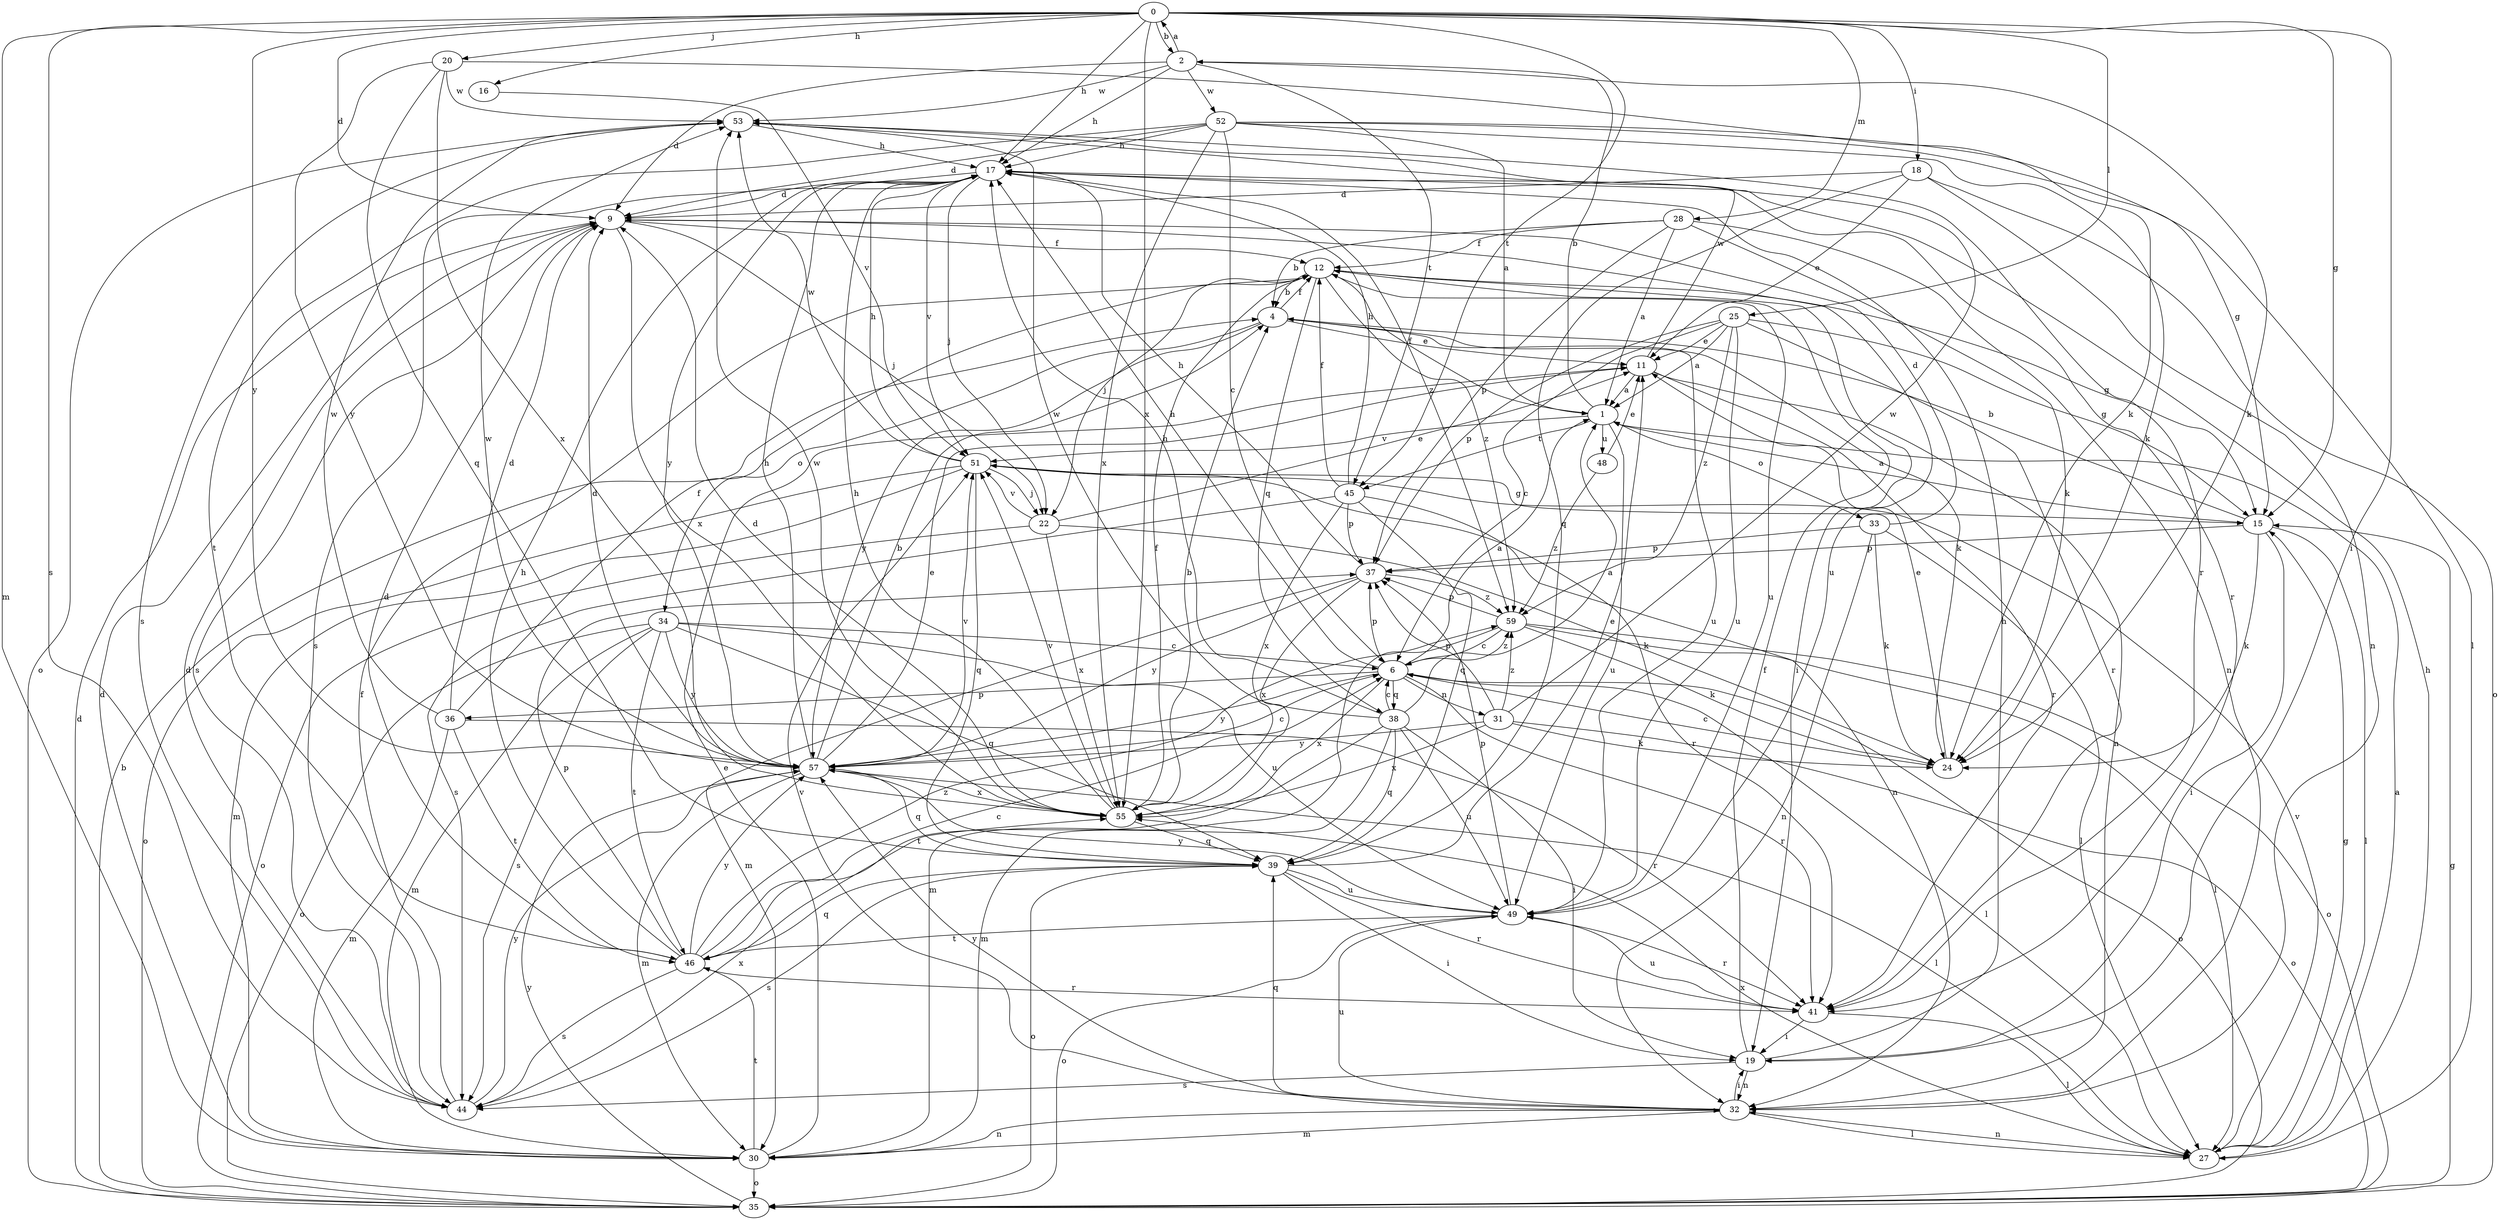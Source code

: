 strict digraph  {
0;
1;
2;
4;
6;
9;
11;
12;
15;
16;
17;
18;
19;
20;
22;
24;
25;
27;
28;
30;
31;
32;
33;
34;
35;
36;
37;
38;
39;
41;
44;
45;
46;
48;
49;
51;
52;
53;
55;
57;
59;
0 -> 2  [label=b];
0 -> 9  [label=d];
0 -> 15  [label=g];
0 -> 16  [label=h];
0 -> 17  [label=h];
0 -> 18  [label=i];
0 -> 19  [label=i];
0 -> 20  [label=j];
0 -> 25  [label=l];
0 -> 28  [label=m];
0 -> 30  [label=m];
0 -> 44  [label=s];
0 -> 45  [label=t];
0 -> 55  [label=x];
0 -> 57  [label=y];
1 -> 2  [label=b];
1 -> 12  [label=f];
1 -> 33  [label=o];
1 -> 45  [label=t];
1 -> 48  [label=u];
1 -> 49  [label=u];
1 -> 51  [label=v];
2 -> 0  [label=a];
2 -> 9  [label=d];
2 -> 17  [label=h];
2 -> 24  [label=k];
2 -> 45  [label=t];
2 -> 52  [label=w];
2 -> 53  [label=w];
4 -> 11  [label=e];
4 -> 12  [label=f];
4 -> 24  [label=k];
4 -> 34  [label=o];
4 -> 49  [label=u];
4 -> 57  [label=y];
6 -> 1  [label=a];
6 -> 17  [label=h];
6 -> 27  [label=l];
6 -> 31  [label=n];
6 -> 35  [label=o];
6 -> 36  [label=p];
6 -> 37  [label=p];
6 -> 38  [label=q];
6 -> 41  [label=r];
6 -> 55  [label=x];
6 -> 57  [label=y];
6 -> 59  [label=z];
9 -> 12  [label=f];
9 -> 22  [label=j];
9 -> 44  [label=s];
9 -> 49  [label=u];
9 -> 55  [label=x];
11 -> 1  [label=a];
11 -> 32  [label=n];
11 -> 41  [label=r];
11 -> 53  [label=w];
12 -> 4  [label=b];
12 -> 15  [label=g];
12 -> 19  [label=i];
12 -> 22  [label=j];
12 -> 38  [label=q];
12 -> 49  [label=u];
12 -> 59  [label=z];
15 -> 1  [label=a];
15 -> 4  [label=b];
15 -> 19  [label=i];
15 -> 24  [label=k];
15 -> 27  [label=l];
15 -> 37  [label=p];
16 -> 51  [label=v];
17 -> 9  [label=d];
17 -> 22  [label=j];
17 -> 41  [label=r];
17 -> 44  [label=s];
17 -> 51  [label=v];
17 -> 57  [label=y];
17 -> 59  [label=z];
18 -> 9  [label=d];
18 -> 11  [label=e];
18 -> 32  [label=n];
18 -> 35  [label=o];
18 -> 39  [label=q];
19 -> 12  [label=f];
19 -> 17  [label=h];
19 -> 32  [label=n];
19 -> 44  [label=s];
20 -> 24  [label=k];
20 -> 39  [label=q];
20 -> 53  [label=w];
20 -> 55  [label=x];
20 -> 57  [label=y];
22 -> 11  [label=e];
22 -> 24  [label=k];
22 -> 35  [label=o];
22 -> 51  [label=v];
22 -> 55  [label=x];
24 -> 6  [label=c];
24 -> 11  [label=e];
25 -> 1  [label=a];
25 -> 6  [label=c];
25 -> 11  [label=e];
25 -> 15  [label=g];
25 -> 37  [label=p];
25 -> 41  [label=r];
25 -> 49  [label=u];
25 -> 59  [label=z];
27 -> 1  [label=a];
27 -> 15  [label=g];
27 -> 17  [label=h];
27 -> 32  [label=n];
27 -> 51  [label=v];
27 -> 55  [label=x];
28 -> 1  [label=a];
28 -> 4  [label=b];
28 -> 12  [label=f];
28 -> 24  [label=k];
28 -> 32  [label=n];
28 -> 37  [label=p];
30 -> 9  [label=d];
30 -> 11  [label=e];
30 -> 32  [label=n];
30 -> 35  [label=o];
30 -> 46  [label=t];
31 -> 24  [label=k];
31 -> 35  [label=o];
31 -> 37  [label=p];
31 -> 53  [label=w];
31 -> 55  [label=x];
31 -> 57  [label=y];
31 -> 59  [label=z];
32 -> 19  [label=i];
32 -> 27  [label=l];
32 -> 30  [label=m];
32 -> 39  [label=q];
32 -> 49  [label=u];
32 -> 51  [label=v];
32 -> 57  [label=y];
33 -> 9  [label=d];
33 -> 24  [label=k];
33 -> 27  [label=l];
33 -> 32  [label=n];
33 -> 37  [label=p];
34 -> 6  [label=c];
34 -> 30  [label=m];
34 -> 35  [label=o];
34 -> 39  [label=q];
34 -> 44  [label=s];
34 -> 46  [label=t];
34 -> 49  [label=u];
34 -> 57  [label=y];
35 -> 4  [label=b];
35 -> 9  [label=d];
35 -> 15  [label=g];
35 -> 57  [label=y];
36 -> 9  [label=d];
36 -> 12  [label=f];
36 -> 30  [label=m];
36 -> 41  [label=r];
36 -> 46  [label=t];
36 -> 53  [label=w];
37 -> 17  [label=h];
37 -> 30  [label=m];
37 -> 55  [label=x];
37 -> 57  [label=y];
37 -> 59  [label=z];
38 -> 1  [label=a];
38 -> 6  [label=c];
38 -> 17  [label=h];
38 -> 19  [label=i];
38 -> 30  [label=m];
38 -> 39  [label=q];
38 -> 46  [label=t];
38 -> 49  [label=u];
38 -> 53  [label=w];
39 -> 11  [label=e];
39 -> 19  [label=i];
39 -> 35  [label=o];
39 -> 41  [label=r];
39 -> 44  [label=s];
39 -> 49  [label=u];
41 -> 19  [label=i];
41 -> 27  [label=l];
41 -> 49  [label=u];
44 -> 9  [label=d];
44 -> 12  [label=f];
44 -> 55  [label=x];
44 -> 57  [label=y];
45 -> 12  [label=f];
45 -> 17  [label=h];
45 -> 32  [label=n];
45 -> 37  [label=p];
45 -> 39  [label=q];
45 -> 44  [label=s];
45 -> 55  [label=x];
46 -> 6  [label=c];
46 -> 9  [label=d];
46 -> 17  [label=h];
46 -> 37  [label=p];
46 -> 39  [label=q];
46 -> 41  [label=r];
46 -> 44  [label=s];
46 -> 57  [label=y];
46 -> 59  [label=z];
48 -> 11  [label=e];
48 -> 59  [label=z];
49 -> 35  [label=o];
49 -> 37  [label=p];
49 -> 41  [label=r];
49 -> 46  [label=t];
49 -> 57  [label=y];
51 -> 15  [label=g];
51 -> 17  [label=h];
51 -> 22  [label=j];
51 -> 30  [label=m];
51 -> 35  [label=o];
51 -> 39  [label=q];
51 -> 41  [label=r];
51 -> 53  [label=w];
52 -> 1  [label=a];
52 -> 6  [label=c];
52 -> 9  [label=d];
52 -> 15  [label=g];
52 -> 17  [label=h];
52 -> 24  [label=k];
52 -> 27  [label=l];
52 -> 46  [label=t];
52 -> 55  [label=x];
53 -> 17  [label=h];
53 -> 35  [label=o];
53 -> 41  [label=r];
53 -> 44  [label=s];
55 -> 4  [label=b];
55 -> 9  [label=d];
55 -> 12  [label=f];
55 -> 17  [label=h];
55 -> 39  [label=q];
55 -> 51  [label=v];
55 -> 53  [label=w];
57 -> 4  [label=b];
57 -> 6  [label=c];
57 -> 9  [label=d];
57 -> 11  [label=e];
57 -> 17  [label=h];
57 -> 27  [label=l];
57 -> 30  [label=m];
57 -> 39  [label=q];
57 -> 51  [label=v];
57 -> 53  [label=w];
57 -> 55  [label=x];
59 -> 6  [label=c];
59 -> 24  [label=k];
59 -> 27  [label=l];
59 -> 30  [label=m];
59 -> 35  [label=o];
59 -> 37  [label=p];
}
